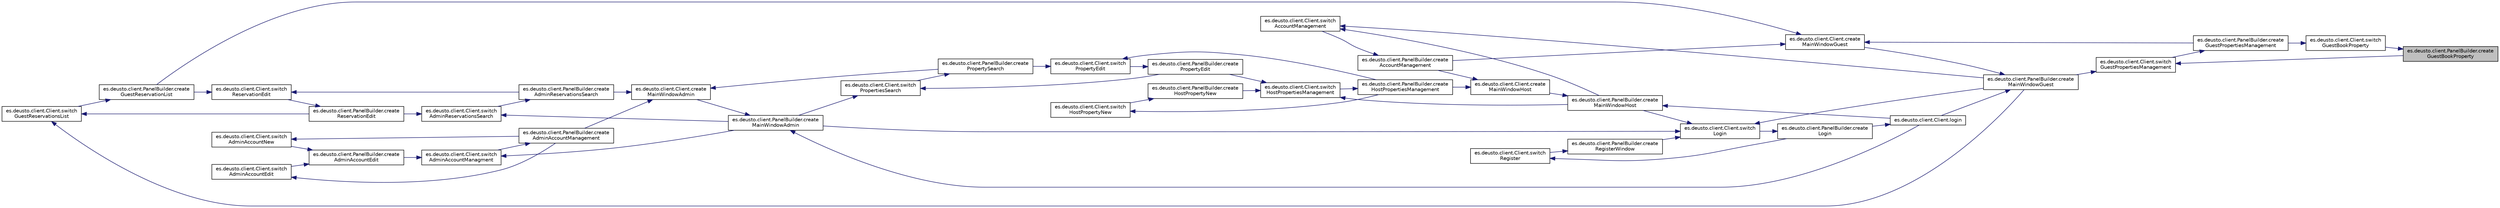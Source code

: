 digraph "es.deusto.client.PanelBuilder.createGuestBookProperty"
{
 // LATEX_PDF_SIZE
  edge [fontname="Helvetica",fontsize="10",labelfontname="Helvetica",labelfontsize="10"];
  node [fontname="Helvetica",fontsize="10",shape=record];
  rankdir="RL";
  Node584 [label="es.deusto.client.PanelBuilder.create\lGuestBookProperty",height=0.2,width=0.4,color="black", fillcolor="grey75", style="filled", fontcolor="black",tooltip=" "];
  Node584 -> Node585 [dir="back",color="midnightblue",fontsize="10",style="solid",fontname="Helvetica"];
  Node585 [label="es.deusto.client.Client.switch\lGuestBookProperty",height=0.2,width=0.4,color="black", fillcolor="white", style="filled",URL="$classes_1_1deusto_1_1client_1_1_client.html#a9f7d7f1006b6b5da7c8fab120b127521",tooltip=" "];
  Node585 -> Node586 [dir="back",color="midnightblue",fontsize="10",style="solid",fontname="Helvetica"];
  Node586 [label="es.deusto.client.PanelBuilder.create\lGuestPropertiesManagement",height=0.2,width=0.4,color="black", fillcolor="white", style="filled",URL="$classes_1_1deusto_1_1client_1_1_panel_builder.html#a25c2bcc9184c1c014c9daf5d81b89728",tooltip=" "];
  Node586 -> Node587 [dir="back",color="midnightblue",fontsize="10",style="solid",fontname="Helvetica"];
  Node587 [label="es.deusto.client.Client.switch\lGuestPropertiesManagement",height=0.2,width=0.4,color="black", fillcolor="white", style="filled",URL="$classes_1_1deusto_1_1client_1_1_client.html#afd4978131a2d9f94f8a65f4fc2641235",tooltip=" "];
  Node587 -> Node584 [dir="back",color="midnightblue",fontsize="10",style="solid",fontname="Helvetica"];
  Node587 -> Node588 [dir="back",color="midnightblue",fontsize="10",style="solid",fontname="Helvetica"];
  Node588 [label="es.deusto.client.PanelBuilder.create\lMainWindowGuest",height=0.2,width=0.4,color="black", fillcolor="white", style="filled",URL="$classes_1_1deusto_1_1client_1_1_panel_builder.html#a8969744356db218b0c7ec2131856433d",tooltip=" "];
  Node588 -> Node589 [dir="back",color="midnightblue",fontsize="10",style="solid",fontname="Helvetica"];
  Node589 [label="es.deusto.client.Client.login",height=0.2,width=0.4,color="black", fillcolor="white", style="filled",URL="$classes_1_1deusto_1_1client_1_1_client.html#a5c063d0b51ad320c92aa4d2525d67249",tooltip=" "];
  Node589 -> Node590 [dir="back",color="midnightblue",fontsize="10",style="solid",fontname="Helvetica"];
  Node590 [label="es.deusto.client.PanelBuilder.create\lLogin",height=0.2,width=0.4,color="black", fillcolor="white", style="filled",URL="$classes_1_1deusto_1_1client_1_1_panel_builder.html#a1922794e0ef78f689031499da33f495b",tooltip=" "];
  Node590 -> Node591 [dir="back",color="midnightblue",fontsize="10",style="solid",fontname="Helvetica"];
  Node591 [label="es.deusto.client.Client.switch\lLogin",height=0.2,width=0.4,color="black", fillcolor="white", style="filled",URL="$classes_1_1deusto_1_1client_1_1_client.html#a3649bfd0f4c5465aa12412473082b4a7",tooltip=" "];
  Node591 -> Node592 [dir="back",color="midnightblue",fontsize="10",style="solid",fontname="Helvetica"];
  Node592 [label="es.deusto.client.PanelBuilder.create\lRegisterWindow",height=0.2,width=0.4,color="black", fillcolor="white", style="filled",URL="$classes_1_1deusto_1_1client_1_1_panel_builder.html#abb0748521d51c1dcdcdd548f487ef72b",tooltip=" "];
  Node592 -> Node593 [dir="back",color="midnightblue",fontsize="10",style="solid",fontname="Helvetica"];
  Node593 [label="es.deusto.client.Client.switch\lRegister",height=0.2,width=0.4,color="black", fillcolor="white", style="filled",URL="$classes_1_1deusto_1_1client_1_1_client.html#a4d905b598ea8ff38f06e9a12b81dcab2",tooltip=" "];
  Node593 -> Node590 [dir="back",color="midnightblue",fontsize="10",style="solid",fontname="Helvetica"];
  Node591 -> Node594 [dir="back",color="midnightblue",fontsize="10",style="solid",fontname="Helvetica"];
  Node594 [label="es.deusto.client.PanelBuilder.create\lMainWindowAdmin",height=0.2,width=0.4,color="black", fillcolor="white", style="filled",URL="$classes_1_1deusto_1_1client_1_1_panel_builder.html#a32b7942177958f07263535d6d255556b",tooltip=" "];
  Node594 -> Node589 [dir="back",color="midnightblue",fontsize="10",style="solid",fontname="Helvetica"];
  Node594 -> Node595 [dir="back",color="midnightblue",fontsize="10",style="solid",fontname="Helvetica"];
  Node595 [label="es.deusto.client.Client.create\lMainWindowAdmin",height=0.2,width=0.4,color="black", fillcolor="white", style="filled",URL="$classes_1_1deusto_1_1client_1_1_client.html#a1628f28a7a5758510ccb6a4d1fa697a9",tooltip=" "];
  Node595 -> Node596 [dir="back",color="midnightblue",fontsize="10",style="solid",fontname="Helvetica"];
  Node596 [label="es.deusto.client.PanelBuilder.create\lPropertySearch",height=0.2,width=0.4,color="black", fillcolor="white", style="filled",URL="$classes_1_1deusto_1_1client_1_1_panel_builder.html#a96fdce41db963997c711d646563c69e0",tooltip=" "];
  Node596 -> Node597 [dir="back",color="midnightblue",fontsize="10",style="solid",fontname="Helvetica"];
  Node597 [label="es.deusto.client.Client.switch\lPropertiesSearch",height=0.2,width=0.4,color="black", fillcolor="white", style="filled",URL="$classes_1_1deusto_1_1client_1_1_client.html#af87b7fcbe691ef0a31dbc6849a037415",tooltip=" "];
  Node597 -> Node598 [dir="back",color="midnightblue",fontsize="10",style="solid",fontname="Helvetica"];
  Node598 [label="es.deusto.client.PanelBuilder.create\lPropertyEdit",height=0.2,width=0.4,color="black", fillcolor="white", style="filled",URL="$classes_1_1deusto_1_1client_1_1_panel_builder.html#aeaa0ead483ff83c6a51a96eddaa8795a",tooltip=" "];
  Node598 -> Node599 [dir="back",color="midnightblue",fontsize="10",style="solid",fontname="Helvetica"];
  Node599 [label="es.deusto.client.Client.switch\lPropertyEdit",height=0.2,width=0.4,color="black", fillcolor="white", style="filled",URL="$classes_1_1deusto_1_1client_1_1_client.html#a5dd6469d4428fe705fce4087aa386602",tooltip=" "];
  Node599 -> Node596 [dir="back",color="midnightblue",fontsize="10",style="solid",fontname="Helvetica"];
  Node599 -> Node600 [dir="back",color="midnightblue",fontsize="10",style="solid",fontname="Helvetica"];
  Node600 [label="es.deusto.client.PanelBuilder.create\lHostPropertiesManagement",height=0.2,width=0.4,color="black", fillcolor="white", style="filled",URL="$classes_1_1deusto_1_1client_1_1_panel_builder.html#a163a405546ee36aa7ce547c754b17844",tooltip=" "];
  Node600 -> Node601 [dir="back",color="midnightblue",fontsize="10",style="solid",fontname="Helvetica"];
  Node601 [label="es.deusto.client.Client.switch\lHostPropertiesManagement",height=0.2,width=0.4,color="black", fillcolor="white", style="filled",URL="$classes_1_1deusto_1_1client_1_1_client.html#a19e2021b8e93a30af971bfd07c2a8507",tooltip=" "];
  Node601 -> Node598 [dir="back",color="midnightblue",fontsize="10",style="solid",fontname="Helvetica"];
  Node601 -> Node602 [dir="back",color="midnightblue",fontsize="10",style="solid",fontname="Helvetica"];
  Node602 [label="es.deusto.client.PanelBuilder.create\lHostPropertyNew",height=0.2,width=0.4,color="black", fillcolor="white", style="filled",URL="$classes_1_1deusto_1_1client_1_1_panel_builder.html#a5211ab6dedb849c374d7816f5071109c",tooltip=" "];
  Node602 -> Node603 [dir="back",color="midnightblue",fontsize="10",style="solid",fontname="Helvetica"];
  Node603 [label="es.deusto.client.Client.switch\lHostPropertyNew",height=0.2,width=0.4,color="black", fillcolor="white", style="filled",URL="$classes_1_1deusto_1_1client_1_1_client.html#a0796863f65c9c5e8857b3b129802358e",tooltip=" "];
  Node603 -> Node600 [dir="back",color="midnightblue",fontsize="10",style="solid",fontname="Helvetica"];
  Node601 -> Node604 [dir="back",color="midnightblue",fontsize="10",style="solid",fontname="Helvetica"];
  Node604 [label="es.deusto.client.PanelBuilder.create\lMainWindowHost",height=0.2,width=0.4,color="black", fillcolor="white", style="filled",URL="$classes_1_1deusto_1_1client_1_1_panel_builder.html#a0d8f1d6c73010786f5b1765fdc490e4b",tooltip=" "];
  Node604 -> Node589 [dir="back",color="midnightblue",fontsize="10",style="solid",fontname="Helvetica"];
  Node604 -> Node605 [dir="back",color="midnightblue",fontsize="10",style="solid",fontname="Helvetica"];
  Node605 [label="es.deusto.client.Client.create\lMainWindowHost",height=0.2,width=0.4,color="black", fillcolor="white", style="filled",URL="$classes_1_1deusto_1_1client_1_1_client.html#afd0e78bff5570acbd1f8b06893d3a078",tooltip=" "];
  Node605 -> Node600 [dir="back",color="midnightblue",fontsize="10",style="solid",fontname="Helvetica"];
  Node605 -> Node606 [dir="back",color="midnightblue",fontsize="10",style="solid",fontname="Helvetica"];
  Node606 [label="es.deusto.client.PanelBuilder.create\lAccountManagement",height=0.2,width=0.4,color="black", fillcolor="white", style="filled",URL="$classes_1_1deusto_1_1client_1_1_panel_builder.html#aa51d5dd53cd9147ffc99d4b9c5c3026d",tooltip=" "];
  Node606 -> Node607 [dir="back",color="midnightblue",fontsize="10",style="solid",fontname="Helvetica"];
  Node607 [label="es.deusto.client.Client.switch\lAccountManagement",height=0.2,width=0.4,color="black", fillcolor="white", style="filled",URL="$classes_1_1deusto_1_1client_1_1_client.html#af82d1b484aaaa288d5e6efc2723fa9bd",tooltip=" "];
  Node607 -> Node604 [dir="back",color="midnightblue",fontsize="10",style="solid",fontname="Helvetica"];
  Node607 -> Node588 [dir="back",color="midnightblue",fontsize="10",style="solid",fontname="Helvetica"];
  Node597 -> Node594 [dir="back",color="midnightblue",fontsize="10",style="solid",fontname="Helvetica"];
  Node595 -> Node608 [dir="back",color="midnightblue",fontsize="10",style="solid",fontname="Helvetica"];
  Node608 [label="es.deusto.client.PanelBuilder.create\lAdminAccountManagement",height=0.2,width=0.4,color="black", fillcolor="white", style="filled",URL="$classes_1_1deusto_1_1client_1_1_panel_builder.html#a76906aa362d3a389bda577a79b413374",tooltip=" "];
  Node608 -> Node609 [dir="back",color="midnightblue",fontsize="10",style="solid",fontname="Helvetica"];
  Node609 [label="es.deusto.client.Client.switch\lAdminAccountManagment",height=0.2,width=0.4,color="black", fillcolor="white", style="filled",URL="$classes_1_1deusto_1_1client_1_1_client.html#a2f806363c591a46a42ca419df7ce4ef0",tooltip=" "];
  Node609 -> Node610 [dir="back",color="midnightblue",fontsize="10",style="solid",fontname="Helvetica"];
  Node610 [label="es.deusto.client.PanelBuilder.create\lAdminAccountEdit",height=0.2,width=0.4,color="black", fillcolor="white", style="filled",URL="$classes_1_1deusto_1_1client_1_1_panel_builder.html#ab47c3bca19d01967d895e0dd7d3ad2f4",tooltip=" "];
  Node610 -> Node611 [dir="back",color="midnightblue",fontsize="10",style="solid",fontname="Helvetica"];
  Node611 [label="es.deusto.client.Client.switch\lAdminAccountEdit",height=0.2,width=0.4,color="black", fillcolor="white", style="filled",URL="$classes_1_1deusto_1_1client_1_1_client.html#a60c21761b82af9149afcf18fdebbc417",tooltip=" "];
  Node611 -> Node608 [dir="back",color="midnightblue",fontsize="10",style="solid",fontname="Helvetica"];
  Node610 -> Node612 [dir="back",color="midnightblue",fontsize="10",style="solid",fontname="Helvetica"];
  Node612 [label="es.deusto.client.Client.switch\lAdminAccountNew",height=0.2,width=0.4,color="black", fillcolor="white", style="filled",URL="$classes_1_1deusto_1_1client_1_1_client.html#a7b9ebc242c5d265ebeacb379034c9b7b",tooltip=" "];
  Node612 -> Node608 [dir="back",color="midnightblue",fontsize="10",style="solid",fontname="Helvetica"];
  Node609 -> Node594 [dir="back",color="midnightblue",fontsize="10",style="solid",fontname="Helvetica"];
  Node595 -> Node613 [dir="back",color="midnightblue",fontsize="10",style="solid",fontname="Helvetica"];
  Node613 [label="es.deusto.client.PanelBuilder.create\lAdminReservationsSearch",height=0.2,width=0.4,color="black", fillcolor="white", style="filled",URL="$classes_1_1deusto_1_1client_1_1_panel_builder.html#adc074dabcf7a18b43dc6d71df8f58963",tooltip=" "];
  Node613 -> Node614 [dir="back",color="midnightblue",fontsize="10",style="solid",fontname="Helvetica"];
  Node614 [label="es.deusto.client.Client.switch\lAdminReservationsSearch",height=0.2,width=0.4,color="black", fillcolor="white", style="filled",URL="$classes_1_1deusto_1_1client_1_1_client.html#a64110a92c5026cc2c23c1989d86164fd",tooltip=" "];
  Node614 -> Node615 [dir="back",color="midnightblue",fontsize="10",style="solid",fontname="Helvetica"];
  Node615 [label="es.deusto.client.PanelBuilder.create\lReservationEdit",height=0.2,width=0.4,color="black", fillcolor="white", style="filled",URL="$classes_1_1deusto_1_1client_1_1_panel_builder.html#a7c3b05bd40288bf45dc318f9f26a0377",tooltip=" "];
  Node615 -> Node616 [dir="back",color="midnightblue",fontsize="10",style="solid",fontname="Helvetica"];
  Node616 [label="es.deusto.client.Client.switch\lReservationEdit",height=0.2,width=0.4,color="black", fillcolor="white", style="filled",URL="$classes_1_1deusto_1_1client_1_1_client.html#a0f4f5c060e44c9d9d6ed08b652612b13",tooltip=" "];
  Node616 -> Node617 [dir="back",color="midnightblue",fontsize="10",style="solid",fontname="Helvetica"];
  Node617 [label="es.deusto.client.PanelBuilder.create\lGuestReservationList",height=0.2,width=0.4,color="black", fillcolor="white", style="filled",URL="$classes_1_1deusto_1_1client_1_1_panel_builder.html#a49dcd798d35c7b9b9c05e1353133afe1",tooltip=" "];
  Node617 -> Node618 [dir="back",color="midnightblue",fontsize="10",style="solid",fontname="Helvetica"];
  Node618 [label="es.deusto.client.Client.switch\lGuestReservationsList",height=0.2,width=0.4,color="black", fillcolor="white", style="filled",URL="$classes_1_1deusto_1_1client_1_1_client.html#abe4b00051f82e6fcf26c236b711cdf15",tooltip=" "];
  Node618 -> Node615 [dir="back",color="midnightblue",fontsize="10",style="solid",fontname="Helvetica"];
  Node618 -> Node588 [dir="back",color="midnightblue",fontsize="10",style="solid",fontname="Helvetica"];
  Node616 -> Node613 [dir="back",color="midnightblue",fontsize="10",style="solid",fontname="Helvetica"];
  Node614 -> Node594 [dir="back",color="midnightblue",fontsize="10",style="solid",fontname="Helvetica"];
  Node591 -> Node604 [dir="back",color="midnightblue",fontsize="10",style="solid",fontname="Helvetica"];
  Node591 -> Node588 [dir="back",color="midnightblue",fontsize="10",style="solid",fontname="Helvetica"];
  Node588 -> Node619 [dir="back",color="midnightblue",fontsize="10",style="solid",fontname="Helvetica"];
  Node619 [label="es.deusto.client.Client.create\lMainWindowGuest",height=0.2,width=0.4,color="black", fillcolor="white", style="filled",URL="$classes_1_1deusto_1_1client_1_1_client.html#ade35c639554c770d3c2494e98c8ecb5c",tooltip=" "];
  Node619 -> Node617 [dir="back",color="midnightblue",fontsize="10",style="solid",fontname="Helvetica"];
  Node619 -> Node586 [dir="back",color="midnightblue",fontsize="10",style="solid",fontname="Helvetica"];
  Node619 -> Node606 [dir="back",color="midnightblue",fontsize="10",style="solid",fontname="Helvetica"];
}
